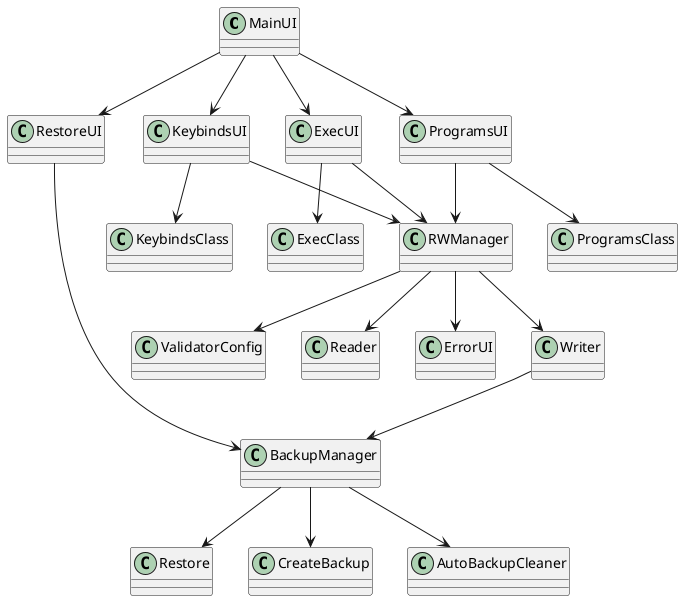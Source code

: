 @startuml ProjectStructure

class MainUI{

}

class RestoreUI{

}

class KeybindsUI{

}

class KeybindsClass{

}

class ExecUI{

}

class ExecClass{

}

class ProgramsUI{

}

class ProgramsClass{

}

class RWManager{

}

class ErrorUI{

}

class ValidatorConfig{

}

class Reader{

}

class Writer{

}

class BackupManager{

}

class Restore{

}

class CreateBackup{

}

class AutoBackupCleaner{

}

' Relaciones
MainUI --> RestoreUI
MainUI --> KeybindsUI
MainUI --> ExecUI
MainUI --> ProgramsUI

ProgramsUI --> ProgramsClass
ProgramsUI --> RWManager

ExecUI --> RWManager
ExecUI --> ExecClass

KeybindsUI --> RWManager
KeybindsUI --> KeybindsClass

RestoreUI --> BackupManager

RWManager --> ErrorUI
RWManager --> ValidatorConfig
RWManager --> Reader
RWManager --> Writer

Writer --> BackupManager

BackupManager --> Restore
BackupManager --> CreateBackup
BackupManager --> AutoBackupCleaner

@enduml

' This is a temporal diagram, probably it will need to be modified